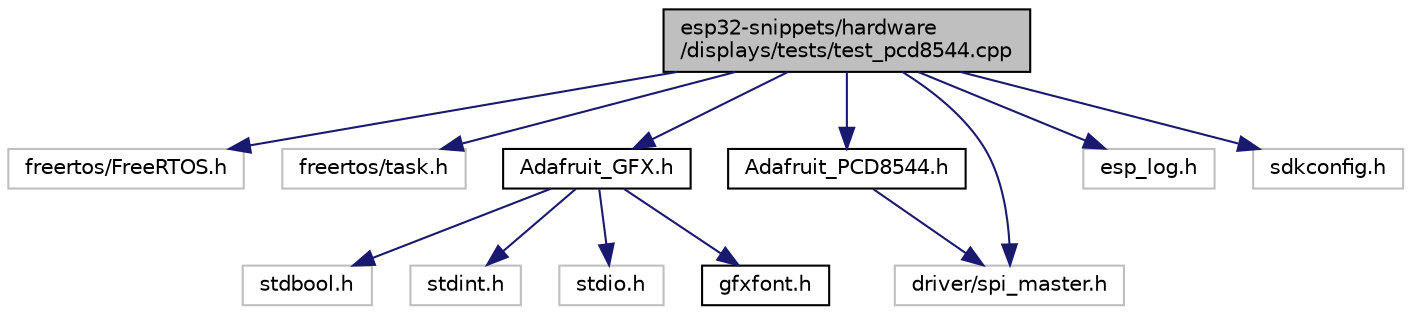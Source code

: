 digraph "esp32-snippets/hardware/displays/tests/test_pcd8544.cpp"
{
  edge [fontname="Helvetica",fontsize="10",labelfontname="Helvetica",labelfontsize="10"];
  node [fontname="Helvetica",fontsize="10",shape=record];
  Node0 [label="esp32-snippets/hardware\l/displays/tests/test_pcd8544.cpp",height=0.2,width=0.4,color="black", fillcolor="grey75", style="filled", fontcolor="black"];
  Node0 -> Node1 [color="midnightblue",fontsize="10",style="solid",fontname="Helvetica"];
  Node1 [label="freertos/FreeRTOS.h",height=0.2,width=0.4,color="grey75", fillcolor="white", style="filled"];
  Node0 -> Node2 [color="midnightblue",fontsize="10",style="solid",fontname="Helvetica"];
  Node2 [label="freertos/task.h",height=0.2,width=0.4,color="grey75", fillcolor="white", style="filled"];
  Node0 -> Node3 [color="midnightblue",fontsize="10",style="solid",fontname="Helvetica"];
  Node3 [label="Adafruit_GFX.h",height=0.2,width=0.4,color="black", fillcolor="white", style="filled",URL="$_adafruit___g_f_x_8h.html"];
  Node3 -> Node4 [color="midnightblue",fontsize="10",style="solid",fontname="Helvetica"];
  Node4 [label="stdbool.h",height=0.2,width=0.4,color="grey75", fillcolor="white", style="filled"];
  Node3 -> Node5 [color="midnightblue",fontsize="10",style="solid",fontname="Helvetica"];
  Node5 [label="stdint.h",height=0.2,width=0.4,color="grey75", fillcolor="white", style="filled"];
  Node3 -> Node6 [color="midnightblue",fontsize="10",style="solid",fontname="Helvetica"];
  Node6 [label="stdio.h",height=0.2,width=0.4,color="grey75", fillcolor="white", style="filled"];
  Node3 -> Node7 [color="midnightblue",fontsize="10",style="solid",fontname="Helvetica"];
  Node7 [label="gfxfont.h",height=0.2,width=0.4,color="black", fillcolor="white", style="filled",URL="$gfxfont_8h.html"];
  Node0 -> Node8 [color="midnightblue",fontsize="10",style="solid",fontname="Helvetica"];
  Node8 [label="Adafruit_PCD8544.h",height=0.2,width=0.4,color="black", fillcolor="white", style="filled",URL="$_adafruit___p_c_d8544_8h.html"];
  Node8 -> Node9 [color="midnightblue",fontsize="10",style="solid",fontname="Helvetica"];
  Node9 [label="driver/spi_master.h",height=0.2,width=0.4,color="grey75", fillcolor="white", style="filled"];
  Node0 -> Node9 [color="midnightblue",fontsize="10",style="solid",fontname="Helvetica"];
  Node0 -> Node10 [color="midnightblue",fontsize="10",style="solid",fontname="Helvetica"];
  Node10 [label="esp_log.h",height=0.2,width=0.4,color="grey75", fillcolor="white", style="filled"];
  Node0 -> Node11 [color="midnightblue",fontsize="10",style="solid",fontname="Helvetica"];
  Node11 [label="sdkconfig.h",height=0.2,width=0.4,color="grey75", fillcolor="white", style="filled"];
}
